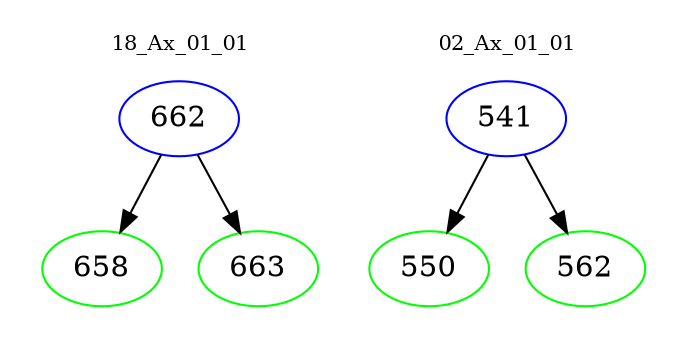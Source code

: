 digraph{
subgraph cluster_0 {
color = white
label = "18_Ax_01_01";
fontsize=10;
T0_662 [label="662", color="blue"]
T0_662 -> T0_658 [color="black"]
T0_658 [label="658", color="green"]
T0_662 -> T0_663 [color="black"]
T0_663 [label="663", color="green"]
}
subgraph cluster_1 {
color = white
label = "02_Ax_01_01";
fontsize=10;
T1_541 [label="541", color="blue"]
T1_541 -> T1_550 [color="black"]
T1_550 [label="550", color="green"]
T1_541 -> T1_562 [color="black"]
T1_562 [label="562", color="green"]
}
}
